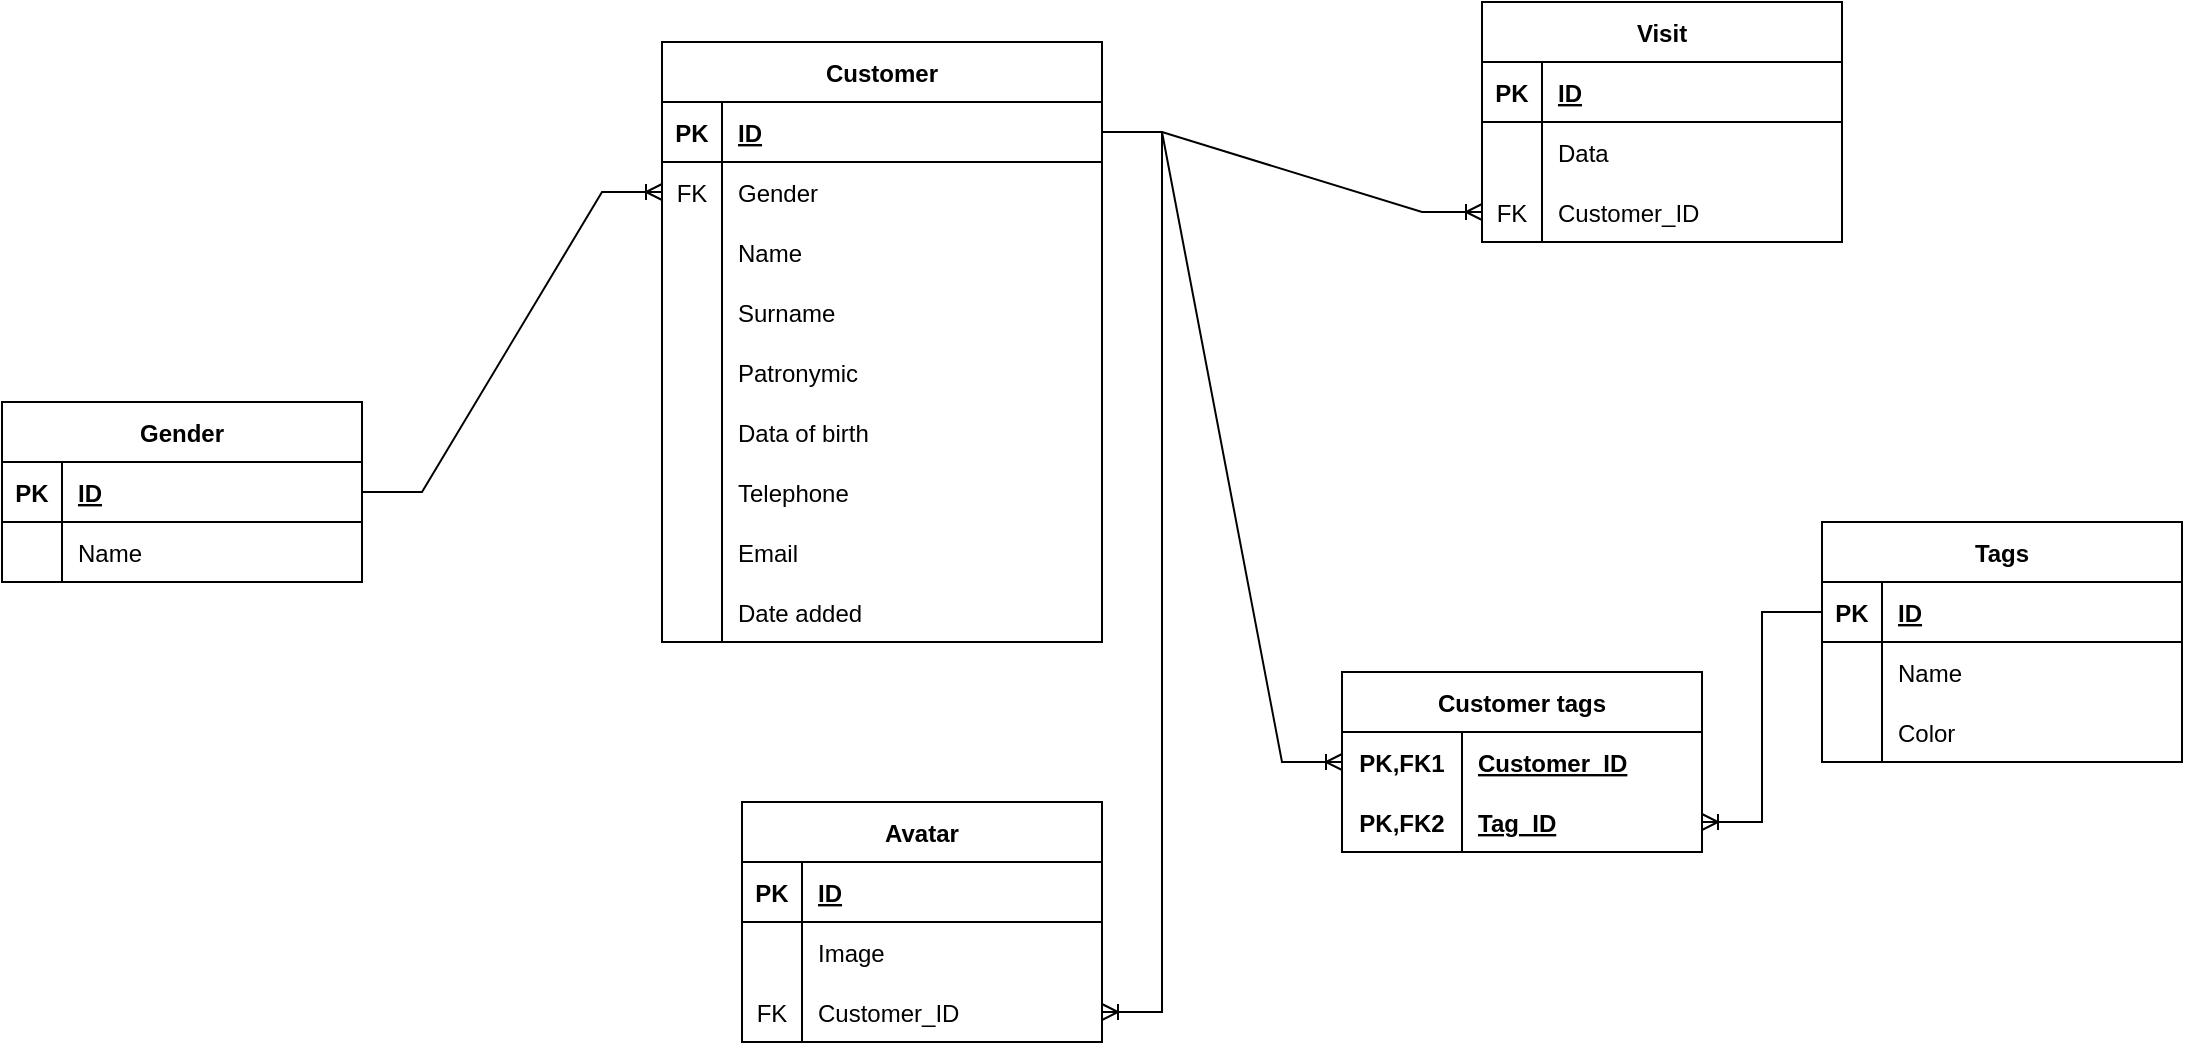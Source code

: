 <mxfile version="20.8.16" type="device"><diagram name="Страница 1" id="koy5ERYCLFdSH9rQiEoi"><mxGraphModel dx="1863" dy="654" grid="1" gridSize="10" guides="1" tooltips="1" connect="1" arrows="1" fold="1" page="1" pageScale="1" pageWidth="827" pageHeight="1169" math="0" shadow="0"><root><mxCell id="0"/><mxCell id="1" parent="0"/><mxCell id="qkVRfuWRCipSsEiNsj9y-1" value="Customer" style="shape=table;startSize=30;container=1;collapsible=1;childLayout=tableLayout;fixedRows=1;rowLines=0;fontStyle=1;align=center;resizeLast=1;" vertex="1" parent="1"><mxGeometry x="30" y="270" width="220" height="300" as="geometry"/></mxCell><mxCell id="qkVRfuWRCipSsEiNsj9y-2" value="" style="shape=tableRow;horizontal=0;startSize=0;swimlaneHead=0;swimlaneBody=0;fillColor=none;collapsible=0;dropTarget=0;points=[[0,0.5],[1,0.5]];portConstraint=eastwest;top=0;left=0;right=0;bottom=1;" vertex="1" parent="qkVRfuWRCipSsEiNsj9y-1"><mxGeometry y="30" width="220" height="30" as="geometry"/></mxCell><mxCell id="qkVRfuWRCipSsEiNsj9y-3" value="PK" style="shape=partialRectangle;connectable=0;fillColor=none;top=0;left=0;bottom=0;right=0;fontStyle=1;overflow=hidden;" vertex="1" parent="qkVRfuWRCipSsEiNsj9y-2"><mxGeometry width="30" height="30" as="geometry"><mxRectangle width="30" height="30" as="alternateBounds"/></mxGeometry></mxCell><mxCell id="qkVRfuWRCipSsEiNsj9y-4" value="ID" style="shape=partialRectangle;connectable=0;fillColor=none;top=0;left=0;bottom=0;right=0;align=left;spacingLeft=6;fontStyle=5;overflow=hidden;" vertex="1" parent="qkVRfuWRCipSsEiNsj9y-2"><mxGeometry x="30" width="190" height="30" as="geometry"><mxRectangle width="190" height="30" as="alternateBounds"/></mxGeometry></mxCell><mxCell id="qkVRfuWRCipSsEiNsj9y-5" value="" style="shape=tableRow;horizontal=0;startSize=0;swimlaneHead=0;swimlaneBody=0;fillColor=none;collapsible=0;dropTarget=0;points=[[0,0.5],[1,0.5]];portConstraint=eastwest;top=0;left=0;right=0;bottom=0;" vertex="1" parent="qkVRfuWRCipSsEiNsj9y-1"><mxGeometry y="60" width="220" height="30" as="geometry"/></mxCell><mxCell id="qkVRfuWRCipSsEiNsj9y-6" value="FK" style="shape=partialRectangle;connectable=0;fillColor=none;top=0;left=0;bottom=0;right=0;editable=1;overflow=hidden;" vertex="1" parent="qkVRfuWRCipSsEiNsj9y-5"><mxGeometry width="30" height="30" as="geometry"><mxRectangle width="30" height="30" as="alternateBounds"/></mxGeometry></mxCell><mxCell id="qkVRfuWRCipSsEiNsj9y-7" value="Gender" style="shape=partialRectangle;connectable=0;fillColor=none;top=0;left=0;bottom=0;right=0;align=left;spacingLeft=6;overflow=hidden;" vertex="1" parent="qkVRfuWRCipSsEiNsj9y-5"><mxGeometry x="30" width="190" height="30" as="geometry"><mxRectangle width="190" height="30" as="alternateBounds"/></mxGeometry></mxCell><mxCell id="qkVRfuWRCipSsEiNsj9y-8" value="" style="shape=tableRow;horizontal=0;startSize=0;swimlaneHead=0;swimlaneBody=0;fillColor=none;collapsible=0;dropTarget=0;points=[[0,0.5],[1,0.5]];portConstraint=eastwest;top=0;left=0;right=0;bottom=0;" vertex="1" parent="qkVRfuWRCipSsEiNsj9y-1"><mxGeometry y="90" width="220" height="30" as="geometry"/></mxCell><mxCell id="qkVRfuWRCipSsEiNsj9y-9" value="" style="shape=partialRectangle;connectable=0;fillColor=none;top=0;left=0;bottom=0;right=0;editable=1;overflow=hidden;" vertex="1" parent="qkVRfuWRCipSsEiNsj9y-8"><mxGeometry width="30" height="30" as="geometry"><mxRectangle width="30" height="30" as="alternateBounds"/></mxGeometry></mxCell><mxCell id="qkVRfuWRCipSsEiNsj9y-10" value="Name" style="shape=partialRectangle;connectable=0;fillColor=none;top=0;left=0;bottom=0;right=0;align=left;spacingLeft=6;overflow=hidden;" vertex="1" parent="qkVRfuWRCipSsEiNsj9y-8"><mxGeometry x="30" width="190" height="30" as="geometry"><mxRectangle width="190" height="30" as="alternateBounds"/></mxGeometry></mxCell><mxCell id="qkVRfuWRCipSsEiNsj9y-11" value="" style="shape=tableRow;horizontal=0;startSize=0;swimlaneHead=0;swimlaneBody=0;fillColor=none;collapsible=0;dropTarget=0;points=[[0,0.5],[1,0.5]];portConstraint=eastwest;top=0;left=0;right=0;bottom=0;" vertex="1" parent="qkVRfuWRCipSsEiNsj9y-1"><mxGeometry y="120" width="220" height="30" as="geometry"/></mxCell><mxCell id="qkVRfuWRCipSsEiNsj9y-12" value="" style="shape=partialRectangle;connectable=0;fillColor=none;top=0;left=0;bottom=0;right=0;editable=1;overflow=hidden;" vertex="1" parent="qkVRfuWRCipSsEiNsj9y-11"><mxGeometry width="30" height="30" as="geometry"><mxRectangle width="30" height="30" as="alternateBounds"/></mxGeometry></mxCell><mxCell id="qkVRfuWRCipSsEiNsj9y-13" value="Surname" style="shape=partialRectangle;connectable=0;fillColor=none;top=0;left=0;bottom=0;right=0;align=left;spacingLeft=6;overflow=hidden;" vertex="1" parent="qkVRfuWRCipSsEiNsj9y-11"><mxGeometry x="30" width="190" height="30" as="geometry"><mxRectangle width="190" height="30" as="alternateBounds"/></mxGeometry></mxCell><mxCell id="qkVRfuWRCipSsEiNsj9y-23" value="" style="shape=tableRow;horizontal=0;startSize=0;swimlaneHead=0;swimlaneBody=0;fillColor=none;collapsible=0;dropTarget=0;points=[[0,0.5],[1,0.5]];portConstraint=eastwest;top=0;left=0;right=0;bottom=0;" vertex="1" parent="qkVRfuWRCipSsEiNsj9y-1"><mxGeometry y="150" width="220" height="30" as="geometry"/></mxCell><mxCell id="qkVRfuWRCipSsEiNsj9y-24" value="" style="shape=partialRectangle;connectable=0;fillColor=none;top=0;left=0;bottom=0;right=0;editable=1;overflow=hidden;" vertex="1" parent="qkVRfuWRCipSsEiNsj9y-23"><mxGeometry width="30" height="30" as="geometry"><mxRectangle width="30" height="30" as="alternateBounds"/></mxGeometry></mxCell><mxCell id="qkVRfuWRCipSsEiNsj9y-25" value="Patronymic" style="shape=partialRectangle;connectable=0;fillColor=none;top=0;left=0;bottom=0;right=0;align=left;spacingLeft=6;overflow=hidden;" vertex="1" parent="qkVRfuWRCipSsEiNsj9y-23"><mxGeometry x="30" width="190" height="30" as="geometry"><mxRectangle width="190" height="30" as="alternateBounds"/></mxGeometry></mxCell><mxCell id="qkVRfuWRCipSsEiNsj9y-26" value="" style="shape=tableRow;horizontal=0;startSize=0;swimlaneHead=0;swimlaneBody=0;fillColor=none;collapsible=0;dropTarget=0;points=[[0,0.5],[1,0.5]];portConstraint=eastwest;top=0;left=0;right=0;bottom=0;" vertex="1" parent="qkVRfuWRCipSsEiNsj9y-1"><mxGeometry y="180" width="220" height="30" as="geometry"/></mxCell><mxCell id="qkVRfuWRCipSsEiNsj9y-27" value="" style="shape=partialRectangle;connectable=0;fillColor=none;top=0;left=0;bottom=0;right=0;editable=1;overflow=hidden;" vertex="1" parent="qkVRfuWRCipSsEiNsj9y-26"><mxGeometry width="30" height="30" as="geometry"><mxRectangle width="30" height="30" as="alternateBounds"/></mxGeometry></mxCell><mxCell id="qkVRfuWRCipSsEiNsj9y-28" value="Data of birth" style="shape=partialRectangle;connectable=0;fillColor=none;top=0;left=0;bottom=0;right=0;align=left;spacingLeft=6;overflow=hidden;" vertex="1" parent="qkVRfuWRCipSsEiNsj9y-26"><mxGeometry x="30" width="190" height="30" as="geometry"><mxRectangle width="190" height="30" as="alternateBounds"/></mxGeometry></mxCell><mxCell id="qkVRfuWRCipSsEiNsj9y-29" value="" style="shape=tableRow;horizontal=0;startSize=0;swimlaneHead=0;swimlaneBody=0;fillColor=none;collapsible=0;dropTarget=0;points=[[0,0.5],[1,0.5]];portConstraint=eastwest;top=0;left=0;right=0;bottom=0;" vertex="1" parent="qkVRfuWRCipSsEiNsj9y-1"><mxGeometry y="210" width="220" height="30" as="geometry"/></mxCell><mxCell id="qkVRfuWRCipSsEiNsj9y-30" value="" style="shape=partialRectangle;connectable=0;fillColor=none;top=0;left=0;bottom=0;right=0;editable=1;overflow=hidden;" vertex="1" parent="qkVRfuWRCipSsEiNsj9y-29"><mxGeometry width="30" height="30" as="geometry"><mxRectangle width="30" height="30" as="alternateBounds"/></mxGeometry></mxCell><mxCell id="qkVRfuWRCipSsEiNsj9y-31" value="Telephone" style="shape=partialRectangle;connectable=0;fillColor=none;top=0;left=0;bottom=0;right=0;align=left;spacingLeft=6;overflow=hidden;" vertex="1" parent="qkVRfuWRCipSsEiNsj9y-29"><mxGeometry x="30" width="190" height="30" as="geometry"><mxRectangle width="190" height="30" as="alternateBounds"/></mxGeometry></mxCell><mxCell id="qkVRfuWRCipSsEiNsj9y-32" value="" style="shape=tableRow;horizontal=0;startSize=0;swimlaneHead=0;swimlaneBody=0;fillColor=none;collapsible=0;dropTarget=0;points=[[0,0.5],[1,0.5]];portConstraint=eastwest;top=0;left=0;right=0;bottom=0;" vertex="1" parent="qkVRfuWRCipSsEiNsj9y-1"><mxGeometry y="240" width="220" height="30" as="geometry"/></mxCell><mxCell id="qkVRfuWRCipSsEiNsj9y-33" value="" style="shape=partialRectangle;connectable=0;fillColor=none;top=0;left=0;bottom=0;right=0;editable=1;overflow=hidden;" vertex="1" parent="qkVRfuWRCipSsEiNsj9y-32"><mxGeometry width="30" height="30" as="geometry"><mxRectangle width="30" height="30" as="alternateBounds"/></mxGeometry></mxCell><mxCell id="qkVRfuWRCipSsEiNsj9y-34" value="Email" style="shape=partialRectangle;connectable=0;fillColor=none;top=0;left=0;bottom=0;right=0;align=left;spacingLeft=6;overflow=hidden;" vertex="1" parent="qkVRfuWRCipSsEiNsj9y-32"><mxGeometry x="30" width="190" height="30" as="geometry"><mxRectangle width="190" height="30" as="alternateBounds"/></mxGeometry></mxCell><mxCell id="qkVRfuWRCipSsEiNsj9y-60" value="" style="shape=tableRow;horizontal=0;startSize=0;swimlaneHead=0;swimlaneBody=0;fillColor=none;collapsible=0;dropTarget=0;points=[[0,0.5],[1,0.5]];portConstraint=eastwest;top=0;left=0;right=0;bottom=0;" vertex="1" parent="qkVRfuWRCipSsEiNsj9y-1"><mxGeometry y="270" width="220" height="30" as="geometry"/></mxCell><mxCell id="qkVRfuWRCipSsEiNsj9y-61" value="" style="shape=partialRectangle;connectable=0;fillColor=none;top=0;left=0;bottom=0;right=0;editable=1;overflow=hidden;" vertex="1" parent="qkVRfuWRCipSsEiNsj9y-60"><mxGeometry width="30" height="30" as="geometry"><mxRectangle width="30" height="30" as="alternateBounds"/></mxGeometry></mxCell><mxCell id="qkVRfuWRCipSsEiNsj9y-62" value="Date added" style="shape=partialRectangle;connectable=0;fillColor=none;top=0;left=0;bottom=0;right=0;align=left;spacingLeft=6;overflow=hidden;" vertex="1" parent="qkVRfuWRCipSsEiNsj9y-60"><mxGeometry x="30" width="190" height="30" as="geometry"><mxRectangle width="190" height="30" as="alternateBounds"/></mxGeometry></mxCell><mxCell id="qkVRfuWRCipSsEiNsj9y-141" value="Tags" style="shape=table;startSize=30;container=1;collapsible=1;childLayout=tableLayout;fixedRows=1;rowLines=0;fontStyle=1;align=center;resizeLast=1;" vertex="1" parent="1"><mxGeometry x="610" y="510" width="180" height="120" as="geometry"/></mxCell><mxCell id="qkVRfuWRCipSsEiNsj9y-142" value="" style="shape=tableRow;horizontal=0;startSize=0;swimlaneHead=0;swimlaneBody=0;fillColor=none;collapsible=0;dropTarget=0;points=[[0,0.5],[1,0.5]];portConstraint=eastwest;top=0;left=0;right=0;bottom=1;" vertex="1" parent="qkVRfuWRCipSsEiNsj9y-141"><mxGeometry y="30" width="180" height="30" as="geometry"/></mxCell><mxCell id="qkVRfuWRCipSsEiNsj9y-143" value="PK" style="shape=partialRectangle;connectable=0;fillColor=none;top=0;left=0;bottom=0;right=0;fontStyle=1;overflow=hidden;" vertex="1" parent="qkVRfuWRCipSsEiNsj9y-142"><mxGeometry width="30" height="30" as="geometry"><mxRectangle width="30" height="30" as="alternateBounds"/></mxGeometry></mxCell><mxCell id="qkVRfuWRCipSsEiNsj9y-144" value="ID" style="shape=partialRectangle;connectable=0;fillColor=none;top=0;left=0;bottom=0;right=0;align=left;spacingLeft=6;fontStyle=5;overflow=hidden;" vertex="1" parent="qkVRfuWRCipSsEiNsj9y-142"><mxGeometry x="30" width="150" height="30" as="geometry"><mxRectangle width="150" height="30" as="alternateBounds"/></mxGeometry></mxCell><mxCell id="qkVRfuWRCipSsEiNsj9y-145" value="" style="shape=tableRow;horizontal=0;startSize=0;swimlaneHead=0;swimlaneBody=0;fillColor=none;collapsible=0;dropTarget=0;points=[[0,0.5],[1,0.5]];portConstraint=eastwest;top=0;left=0;right=0;bottom=0;" vertex="1" parent="qkVRfuWRCipSsEiNsj9y-141"><mxGeometry y="60" width="180" height="30" as="geometry"/></mxCell><mxCell id="qkVRfuWRCipSsEiNsj9y-146" value="" style="shape=partialRectangle;connectable=0;fillColor=none;top=0;left=0;bottom=0;right=0;editable=1;overflow=hidden;" vertex="1" parent="qkVRfuWRCipSsEiNsj9y-145"><mxGeometry width="30" height="30" as="geometry"><mxRectangle width="30" height="30" as="alternateBounds"/></mxGeometry></mxCell><mxCell id="qkVRfuWRCipSsEiNsj9y-147" value="Name" style="shape=partialRectangle;connectable=0;fillColor=none;top=0;left=0;bottom=0;right=0;align=left;spacingLeft=6;overflow=hidden;" vertex="1" parent="qkVRfuWRCipSsEiNsj9y-145"><mxGeometry x="30" width="150" height="30" as="geometry"><mxRectangle width="150" height="30" as="alternateBounds"/></mxGeometry></mxCell><mxCell id="qkVRfuWRCipSsEiNsj9y-148" value="" style="shape=tableRow;horizontal=0;startSize=0;swimlaneHead=0;swimlaneBody=0;fillColor=none;collapsible=0;dropTarget=0;points=[[0,0.5],[1,0.5]];portConstraint=eastwest;top=0;left=0;right=0;bottom=0;" vertex="1" parent="qkVRfuWRCipSsEiNsj9y-141"><mxGeometry y="90" width="180" height="30" as="geometry"/></mxCell><mxCell id="qkVRfuWRCipSsEiNsj9y-149" value="" style="shape=partialRectangle;connectable=0;fillColor=none;top=0;left=0;bottom=0;right=0;editable=1;overflow=hidden;" vertex="1" parent="qkVRfuWRCipSsEiNsj9y-148"><mxGeometry width="30" height="30" as="geometry"><mxRectangle width="30" height="30" as="alternateBounds"/></mxGeometry></mxCell><mxCell id="qkVRfuWRCipSsEiNsj9y-150" value="Color" style="shape=partialRectangle;connectable=0;fillColor=none;top=0;left=0;bottom=0;right=0;align=left;spacingLeft=6;overflow=hidden;" vertex="1" parent="qkVRfuWRCipSsEiNsj9y-148"><mxGeometry x="30" width="150" height="30" as="geometry"><mxRectangle width="150" height="30" as="alternateBounds"/></mxGeometry></mxCell><mxCell id="qkVRfuWRCipSsEiNsj9y-154" value="Customer tags" style="shape=table;startSize=30;container=1;collapsible=1;childLayout=tableLayout;fixedRows=1;rowLines=0;fontStyle=1;align=center;resizeLast=1;" vertex="1" parent="1"><mxGeometry x="370" y="585" width="180" height="90" as="geometry"/></mxCell><mxCell id="qkVRfuWRCipSsEiNsj9y-155" value="" style="shape=tableRow;horizontal=0;startSize=0;swimlaneHead=0;swimlaneBody=0;fillColor=none;collapsible=0;dropTarget=0;points=[[0,0.5],[1,0.5]];portConstraint=eastwest;top=0;left=0;right=0;bottom=0;" vertex="1" parent="qkVRfuWRCipSsEiNsj9y-154"><mxGeometry y="30" width="180" height="30" as="geometry"/></mxCell><mxCell id="qkVRfuWRCipSsEiNsj9y-156" value="PK,FK1" style="shape=partialRectangle;connectable=0;fillColor=none;top=0;left=0;bottom=0;right=0;fontStyle=1;overflow=hidden;" vertex="1" parent="qkVRfuWRCipSsEiNsj9y-155"><mxGeometry width="60" height="30" as="geometry"><mxRectangle width="60" height="30" as="alternateBounds"/></mxGeometry></mxCell><mxCell id="qkVRfuWRCipSsEiNsj9y-157" value="Customer_ID" style="shape=partialRectangle;connectable=0;fillColor=none;top=0;left=0;bottom=0;right=0;align=left;spacingLeft=6;fontStyle=5;overflow=hidden;" vertex="1" parent="qkVRfuWRCipSsEiNsj9y-155"><mxGeometry x="60" width="120" height="30" as="geometry"><mxRectangle width="120" height="30" as="alternateBounds"/></mxGeometry></mxCell><mxCell id="qkVRfuWRCipSsEiNsj9y-158" value="" style="shape=tableRow;horizontal=0;startSize=0;swimlaneHead=0;swimlaneBody=0;fillColor=none;collapsible=0;dropTarget=0;points=[[0,0.5],[1,0.5]];portConstraint=eastwest;top=0;left=0;right=0;bottom=1;" vertex="1" parent="qkVRfuWRCipSsEiNsj9y-154"><mxGeometry y="60" width="180" height="30" as="geometry"/></mxCell><mxCell id="qkVRfuWRCipSsEiNsj9y-159" value="PK,FK2" style="shape=partialRectangle;connectable=0;fillColor=none;top=0;left=0;bottom=0;right=0;fontStyle=1;overflow=hidden;" vertex="1" parent="qkVRfuWRCipSsEiNsj9y-158"><mxGeometry width="60" height="30" as="geometry"><mxRectangle width="60" height="30" as="alternateBounds"/></mxGeometry></mxCell><mxCell id="qkVRfuWRCipSsEiNsj9y-160" value="Tag_ID" style="shape=partialRectangle;connectable=0;fillColor=none;top=0;left=0;bottom=0;right=0;align=left;spacingLeft=6;fontStyle=5;overflow=hidden;" vertex="1" parent="qkVRfuWRCipSsEiNsj9y-158"><mxGeometry x="60" width="120" height="30" as="geometry"><mxRectangle width="120" height="30" as="alternateBounds"/></mxGeometry></mxCell><mxCell id="qkVRfuWRCipSsEiNsj9y-167" value="" style="edgeStyle=entityRelationEdgeStyle;fontSize=12;html=1;endArrow=ERoneToMany;rounded=0;entryX=1;entryY=0.5;entryDx=0;entryDy=0;exitX=0;exitY=0.5;exitDx=0;exitDy=0;" edge="1" parent="1" source="qkVRfuWRCipSsEiNsj9y-142" target="qkVRfuWRCipSsEiNsj9y-158"><mxGeometry width="100" height="100" relative="1" as="geometry"><mxPoint x="600" y="800" as="sourcePoint"/><mxPoint x="700" y="700" as="targetPoint"/></mxGeometry></mxCell><mxCell id="qkVRfuWRCipSsEiNsj9y-168" value="" style="edgeStyle=entityRelationEdgeStyle;fontSize=12;html=1;endArrow=ERoneToMany;rounded=0;exitX=1;exitY=0.5;exitDx=0;exitDy=0;entryX=0;entryY=0.5;entryDx=0;entryDy=0;" edge="1" parent="1" source="qkVRfuWRCipSsEiNsj9y-2" target="qkVRfuWRCipSsEiNsj9y-155"><mxGeometry width="100" height="100" relative="1" as="geometry"><mxPoint x="310" y="560" as="sourcePoint"/><mxPoint x="410" y="460" as="targetPoint"/></mxGeometry></mxCell><mxCell id="qkVRfuWRCipSsEiNsj9y-195" value="Visit" style="shape=table;startSize=30;container=1;collapsible=1;childLayout=tableLayout;fixedRows=1;rowLines=0;fontStyle=1;align=center;resizeLast=1;" vertex="1" parent="1"><mxGeometry x="440" y="250" width="180" height="120" as="geometry"/></mxCell><mxCell id="qkVRfuWRCipSsEiNsj9y-196" value="" style="shape=tableRow;horizontal=0;startSize=0;swimlaneHead=0;swimlaneBody=0;fillColor=none;collapsible=0;dropTarget=0;points=[[0,0.5],[1,0.5]];portConstraint=eastwest;top=0;left=0;right=0;bottom=1;" vertex="1" parent="qkVRfuWRCipSsEiNsj9y-195"><mxGeometry y="30" width="180" height="30" as="geometry"/></mxCell><mxCell id="qkVRfuWRCipSsEiNsj9y-197" value="PK" style="shape=partialRectangle;connectable=0;fillColor=none;top=0;left=0;bottom=0;right=0;fontStyle=1;overflow=hidden;" vertex="1" parent="qkVRfuWRCipSsEiNsj9y-196"><mxGeometry width="30" height="30" as="geometry"><mxRectangle width="30" height="30" as="alternateBounds"/></mxGeometry></mxCell><mxCell id="qkVRfuWRCipSsEiNsj9y-198" value="ID" style="shape=partialRectangle;connectable=0;fillColor=none;top=0;left=0;bottom=0;right=0;align=left;spacingLeft=6;fontStyle=5;overflow=hidden;" vertex="1" parent="qkVRfuWRCipSsEiNsj9y-196"><mxGeometry x="30" width="150" height="30" as="geometry"><mxRectangle width="150" height="30" as="alternateBounds"/></mxGeometry></mxCell><mxCell id="qkVRfuWRCipSsEiNsj9y-199" value="" style="shape=tableRow;horizontal=0;startSize=0;swimlaneHead=0;swimlaneBody=0;fillColor=none;collapsible=0;dropTarget=0;points=[[0,0.5],[1,0.5]];portConstraint=eastwest;top=0;left=0;right=0;bottom=0;" vertex="1" parent="qkVRfuWRCipSsEiNsj9y-195"><mxGeometry y="60" width="180" height="30" as="geometry"/></mxCell><mxCell id="qkVRfuWRCipSsEiNsj9y-200" value="" style="shape=partialRectangle;connectable=0;fillColor=none;top=0;left=0;bottom=0;right=0;editable=1;overflow=hidden;" vertex="1" parent="qkVRfuWRCipSsEiNsj9y-199"><mxGeometry width="30" height="30" as="geometry"><mxRectangle width="30" height="30" as="alternateBounds"/></mxGeometry></mxCell><mxCell id="qkVRfuWRCipSsEiNsj9y-201" value="Data" style="shape=partialRectangle;connectable=0;fillColor=none;top=0;left=0;bottom=0;right=0;align=left;spacingLeft=6;overflow=hidden;" vertex="1" parent="qkVRfuWRCipSsEiNsj9y-199"><mxGeometry x="30" width="150" height="30" as="geometry"><mxRectangle width="150" height="30" as="alternateBounds"/></mxGeometry></mxCell><mxCell id="qkVRfuWRCipSsEiNsj9y-202" value="" style="shape=tableRow;horizontal=0;startSize=0;swimlaneHead=0;swimlaneBody=0;fillColor=none;collapsible=0;dropTarget=0;points=[[0,0.5],[1,0.5]];portConstraint=eastwest;top=0;left=0;right=0;bottom=0;" vertex="1" parent="qkVRfuWRCipSsEiNsj9y-195"><mxGeometry y="90" width="180" height="30" as="geometry"/></mxCell><mxCell id="qkVRfuWRCipSsEiNsj9y-203" value="FK" style="shape=partialRectangle;connectable=0;fillColor=none;top=0;left=0;bottom=0;right=0;editable=1;overflow=hidden;" vertex="1" parent="qkVRfuWRCipSsEiNsj9y-202"><mxGeometry width="30" height="30" as="geometry"><mxRectangle width="30" height="30" as="alternateBounds"/></mxGeometry></mxCell><mxCell id="qkVRfuWRCipSsEiNsj9y-204" value="Customer_ID" style="shape=partialRectangle;connectable=0;fillColor=none;top=0;left=0;bottom=0;right=0;align=left;spacingLeft=6;overflow=hidden;" vertex="1" parent="qkVRfuWRCipSsEiNsj9y-202"><mxGeometry x="30" width="150" height="30" as="geometry"><mxRectangle width="150" height="30" as="alternateBounds"/></mxGeometry></mxCell><mxCell id="qkVRfuWRCipSsEiNsj9y-210" value="" style="edgeStyle=entityRelationEdgeStyle;fontSize=12;html=1;endArrow=ERoneToMany;rounded=0;exitX=1;exitY=0.5;exitDx=0;exitDy=0;entryX=0;entryY=0.5;entryDx=0;entryDy=0;" edge="1" parent="1" source="qkVRfuWRCipSsEiNsj9y-2" target="qkVRfuWRCipSsEiNsj9y-202"><mxGeometry width="100" height="100" relative="1" as="geometry"><mxPoint x="290" y="500" as="sourcePoint"/><mxPoint x="390" y="400" as="targetPoint"/></mxGeometry></mxCell><mxCell id="qkVRfuWRCipSsEiNsj9y-211" value="Gender" style="shape=table;startSize=30;container=1;collapsible=1;childLayout=tableLayout;fixedRows=1;rowLines=0;fontStyle=1;align=center;resizeLast=1;" vertex="1" parent="1"><mxGeometry x="-300" y="450" width="180" height="90" as="geometry"/></mxCell><mxCell id="qkVRfuWRCipSsEiNsj9y-212" value="" style="shape=tableRow;horizontal=0;startSize=0;swimlaneHead=0;swimlaneBody=0;fillColor=none;collapsible=0;dropTarget=0;points=[[0,0.5],[1,0.5]];portConstraint=eastwest;top=0;left=0;right=0;bottom=1;" vertex="1" parent="qkVRfuWRCipSsEiNsj9y-211"><mxGeometry y="30" width="180" height="30" as="geometry"/></mxCell><mxCell id="qkVRfuWRCipSsEiNsj9y-213" value="PK" style="shape=partialRectangle;connectable=0;fillColor=none;top=0;left=0;bottom=0;right=0;fontStyle=1;overflow=hidden;" vertex="1" parent="qkVRfuWRCipSsEiNsj9y-212"><mxGeometry width="30" height="30" as="geometry"><mxRectangle width="30" height="30" as="alternateBounds"/></mxGeometry></mxCell><mxCell id="qkVRfuWRCipSsEiNsj9y-214" value="ID" style="shape=partialRectangle;connectable=0;fillColor=none;top=0;left=0;bottom=0;right=0;align=left;spacingLeft=6;fontStyle=5;overflow=hidden;" vertex="1" parent="qkVRfuWRCipSsEiNsj9y-212"><mxGeometry x="30" width="150" height="30" as="geometry"><mxRectangle width="150" height="30" as="alternateBounds"/></mxGeometry></mxCell><mxCell id="qkVRfuWRCipSsEiNsj9y-215" value="" style="shape=tableRow;horizontal=0;startSize=0;swimlaneHead=0;swimlaneBody=0;fillColor=none;collapsible=0;dropTarget=0;points=[[0,0.5],[1,0.5]];portConstraint=eastwest;top=0;left=0;right=0;bottom=0;" vertex="1" parent="qkVRfuWRCipSsEiNsj9y-211"><mxGeometry y="60" width="180" height="30" as="geometry"/></mxCell><mxCell id="qkVRfuWRCipSsEiNsj9y-216" value="" style="shape=partialRectangle;connectable=0;fillColor=none;top=0;left=0;bottom=0;right=0;editable=1;overflow=hidden;" vertex="1" parent="qkVRfuWRCipSsEiNsj9y-215"><mxGeometry width="30" height="30" as="geometry"><mxRectangle width="30" height="30" as="alternateBounds"/></mxGeometry></mxCell><mxCell id="qkVRfuWRCipSsEiNsj9y-217" value="Name" style="shape=partialRectangle;connectable=0;fillColor=none;top=0;left=0;bottom=0;right=0;align=left;spacingLeft=6;overflow=hidden;" vertex="1" parent="qkVRfuWRCipSsEiNsj9y-215"><mxGeometry x="30" width="150" height="30" as="geometry"><mxRectangle width="150" height="30" as="alternateBounds"/></mxGeometry></mxCell><mxCell id="qkVRfuWRCipSsEiNsj9y-229" value="Avatar" style="shape=table;startSize=30;container=1;collapsible=1;childLayout=tableLayout;fixedRows=1;rowLines=0;fontStyle=1;align=center;resizeLast=1;" vertex="1" parent="1"><mxGeometry x="70" y="650" width="180" height="120" as="geometry"/></mxCell><mxCell id="qkVRfuWRCipSsEiNsj9y-230" value="" style="shape=tableRow;horizontal=0;startSize=0;swimlaneHead=0;swimlaneBody=0;fillColor=none;collapsible=0;dropTarget=0;points=[[0,0.5],[1,0.5]];portConstraint=eastwest;top=0;left=0;right=0;bottom=1;" vertex="1" parent="qkVRfuWRCipSsEiNsj9y-229"><mxGeometry y="30" width="180" height="30" as="geometry"/></mxCell><mxCell id="qkVRfuWRCipSsEiNsj9y-231" value="PK" style="shape=partialRectangle;connectable=0;fillColor=none;top=0;left=0;bottom=0;right=0;fontStyle=1;overflow=hidden;" vertex="1" parent="qkVRfuWRCipSsEiNsj9y-230"><mxGeometry width="30" height="30" as="geometry"><mxRectangle width="30" height="30" as="alternateBounds"/></mxGeometry></mxCell><mxCell id="qkVRfuWRCipSsEiNsj9y-232" value="ID" style="shape=partialRectangle;connectable=0;fillColor=none;top=0;left=0;bottom=0;right=0;align=left;spacingLeft=6;fontStyle=5;overflow=hidden;" vertex="1" parent="qkVRfuWRCipSsEiNsj9y-230"><mxGeometry x="30" width="150" height="30" as="geometry"><mxRectangle width="150" height="30" as="alternateBounds"/></mxGeometry></mxCell><mxCell id="qkVRfuWRCipSsEiNsj9y-233" value="" style="shape=tableRow;horizontal=0;startSize=0;swimlaneHead=0;swimlaneBody=0;fillColor=none;collapsible=0;dropTarget=0;points=[[0,0.5],[1,0.5]];portConstraint=eastwest;top=0;left=0;right=0;bottom=0;" vertex="1" parent="qkVRfuWRCipSsEiNsj9y-229"><mxGeometry y="60" width="180" height="30" as="geometry"/></mxCell><mxCell id="qkVRfuWRCipSsEiNsj9y-234" value="" style="shape=partialRectangle;connectable=0;fillColor=none;top=0;left=0;bottom=0;right=0;editable=1;overflow=hidden;" vertex="1" parent="qkVRfuWRCipSsEiNsj9y-233"><mxGeometry width="30" height="30" as="geometry"><mxRectangle width="30" height="30" as="alternateBounds"/></mxGeometry></mxCell><mxCell id="qkVRfuWRCipSsEiNsj9y-235" value="Image" style="shape=partialRectangle;connectable=0;fillColor=none;top=0;left=0;bottom=0;right=0;align=left;spacingLeft=6;overflow=hidden;" vertex="1" parent="qkVRfuWRCipSsEiNsj9y-233"><mxGeometry x="30" width="150" height="30" as="geometry"><mxRectangle width="150" height="30" as="alternateBounds"/></mxGeometry></mxCell><mxCell id="qkVRfuWRCipSsEiNsj9y-274" value="" style="shape=tableRow;horizontal=0;startSize=0;swimlaneHead=0;swimlaneBody=0;fillColor=none;collapsible=0;dropTarget=0;points=[[0,0.5],[1,0.5]];portConstraint=eastwest;top=0;left=0;right=0;bottom=0;" vertex="1" parent="qkVRfuWRCipSsEiNsj9y-229"><mxGeometry y="90" width="180" height="30" as="geometry"/></mxCell><mxCell id="qkVRfuWRCipSsEiNsj9y-275" value="FK" style="shape=partialRectangle;connectable=0;fillColor=none;top=0;left=0;bottom=0;right=0;editable=1;overflow=hidden;" vertex="1" parent="qkVRfuWRCipSsEiNsj9y-274"><mxGeometry width="30" height="30" as="geometry"><mxRectangle width="30" height="30" as="alternateBounds"/></mxGeometry></mxCell><mxCell id="qkVRfuWRCipSsEiNsj9y-276" value="Customer_ID" style="shape=partialRectangle;connectable=0;fillColor=none;top=0;left=0;bottom=0;right=0;align=left;spacingLeft=6;overflow=hidden;" vertex="1" parent="qkVRfuWRCipSsEiNsj9y-274"><mxGeometry x="30" width="150" height="30" as="geometry"><mxRectangle width="150" height="30" as="alternateBounds"/></mxGeometry></mxCell><mxCell id="qkVRfuWRCipSsEiNsj9y-277" value="" style="edgeStyle=entityRelationEdgeStyle;fontSize=12;html=1;endArrow=ERoneToMany;rounded=0;exitX=1;exitY=0.5;exitDx=0;exitDy=0;entryX=1;entryY=0.5;entryDx=0;entryDy=0;" edge="1" parent="1" source="qkVRfuWRCipSsEiNsj9y-2" target="qkVRfuWRCipSsEiNsj9y-274"><mxGeometry width="100" height="100" relative="1" as="geometry"><mxPoint x="320" y="820" as="sourcePoint"/><mxPoint x="410" y="750" as="targetPoint"/></mxGeometry></mxCell><mxCell id="qkVRfuWRCipSsEiNsj9y-280" value="" style="edgeStyle=entityRelationEdgeStyle;fontSize=12;html=1;endArrow=ERoneToMany;rounded=0;exitX=1;exitY=0.5;exitDx=0;exitDy=0;entryX=0;entryY=0.5;entryDx=0;entryDy=0;" edge="1" parent="1" source="qkVRfuWRCipSsEiNsj9y-212" target="qkVRfuWRCipSsEiNsj9y-5"><mxGeometry width="100" height="100" relative="1" as="geometry"><mxPoint x="-10" y="660" as="sourcePoint"/><mxPoint x="90" y="560" as="targetPoint"/></mxGeometry></mxCell></root></mxGraphModel></diagram></mxfile>
